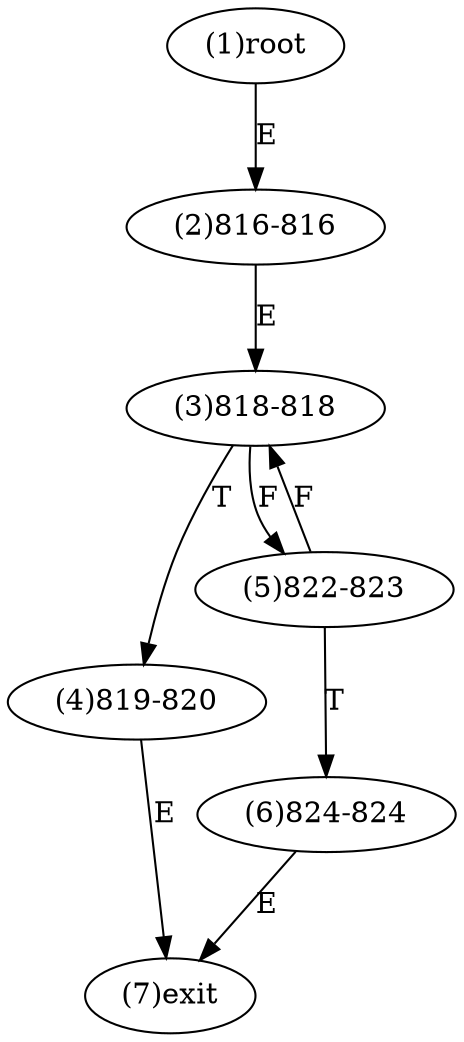digraph "" { 
1[ label="(1)root"];
2[ label="(2)816-816"];
3[ label="(3)818-818"];
4[ label="(4)819-820"];
5[ label="(5)822-823"];
6[ label="(6)824-824"];
7[ label="(7)exit"];
1->2[ label="E"];
2->3[ label="E"];
3->5[ label="F"];
3->4[ label="T"];
4->7[ label="E"];
5->3[ label="F"];
5->6[ label="T"];
6->7[ label="E"];
}